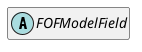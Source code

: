@startuml
set namespaceSeparator \\
hide members
hide << alias >> circle

abstract class FOFModelField
@enduml
